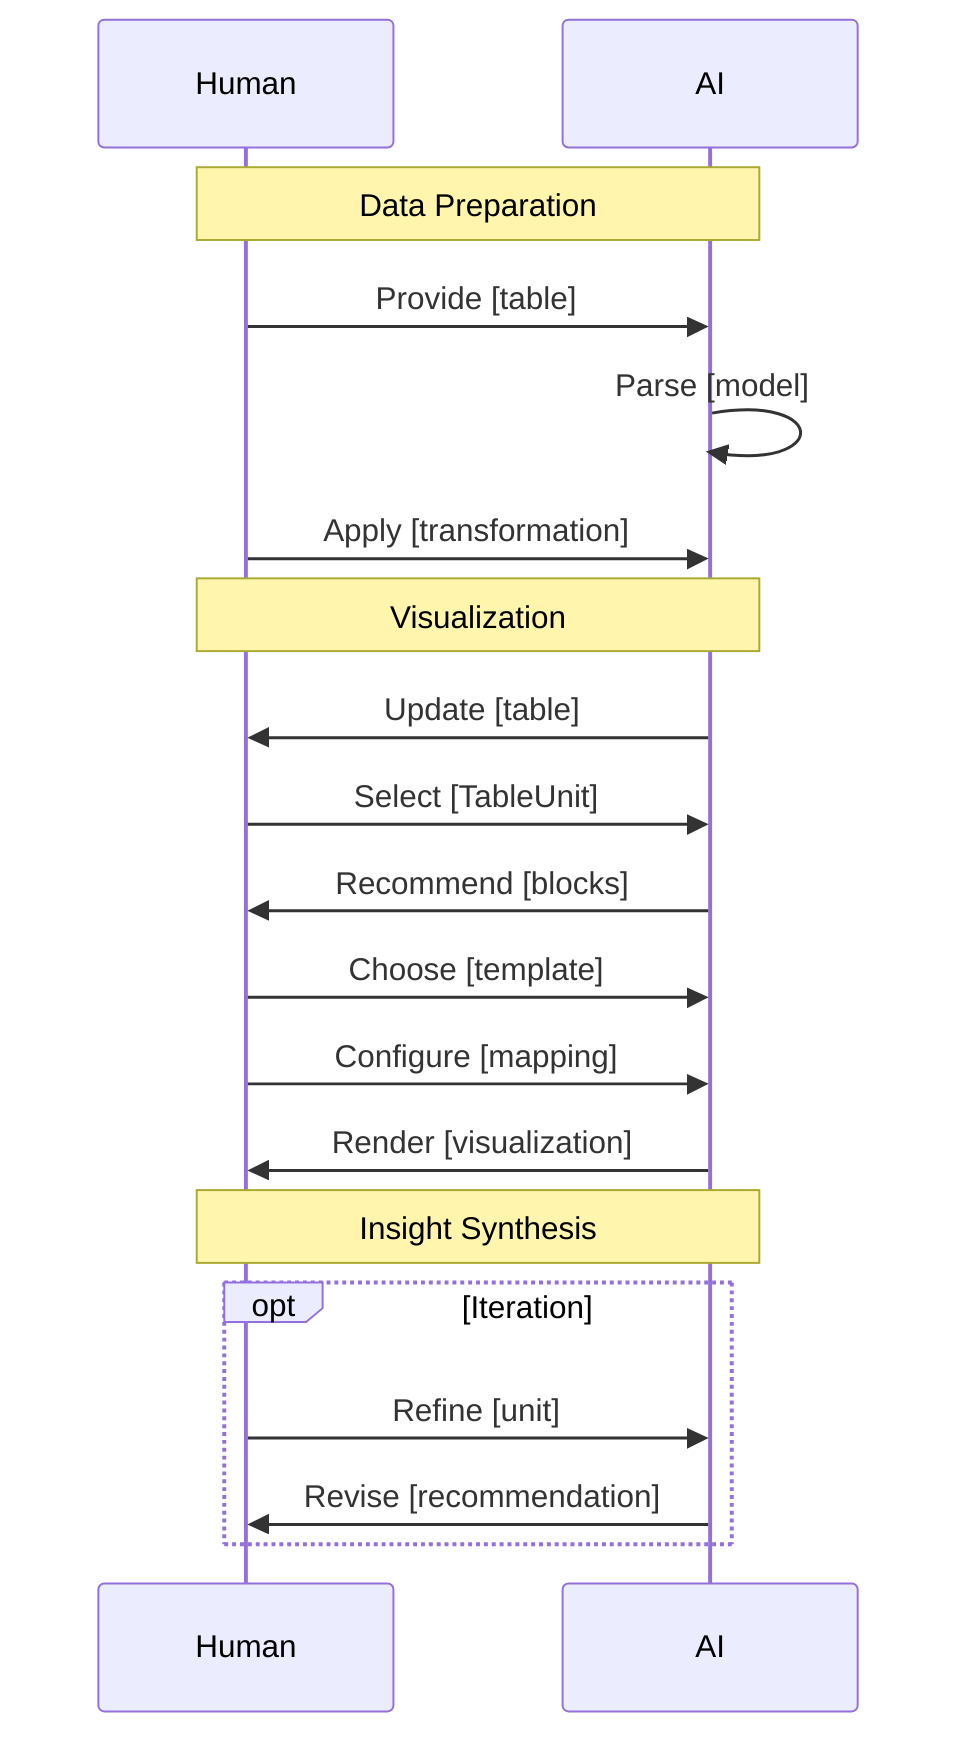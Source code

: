 sequenceDiagram
    participant H as Human
    participant A as AI

    note over H,A: Data Preparation
    H ->> A: Provide [table]
    A ->> A: Parse [model]
    H ->> A: Apply [transformation]

    note over H,A: Visualization
    A ->> H: Update [table]
    H ->> A: Select [TableUnit]
    A ->> H: Recommend [blocks]
    H ->> A: Choose [template]
    H ->> A: Configure [mapping]
    A ->> H: Render [visualization]

    note over H,A: Insight Synthesis
    opt Iteration
        H ->> A: Refine [unit]
        A ->> H: Revise [recommendation]
    end